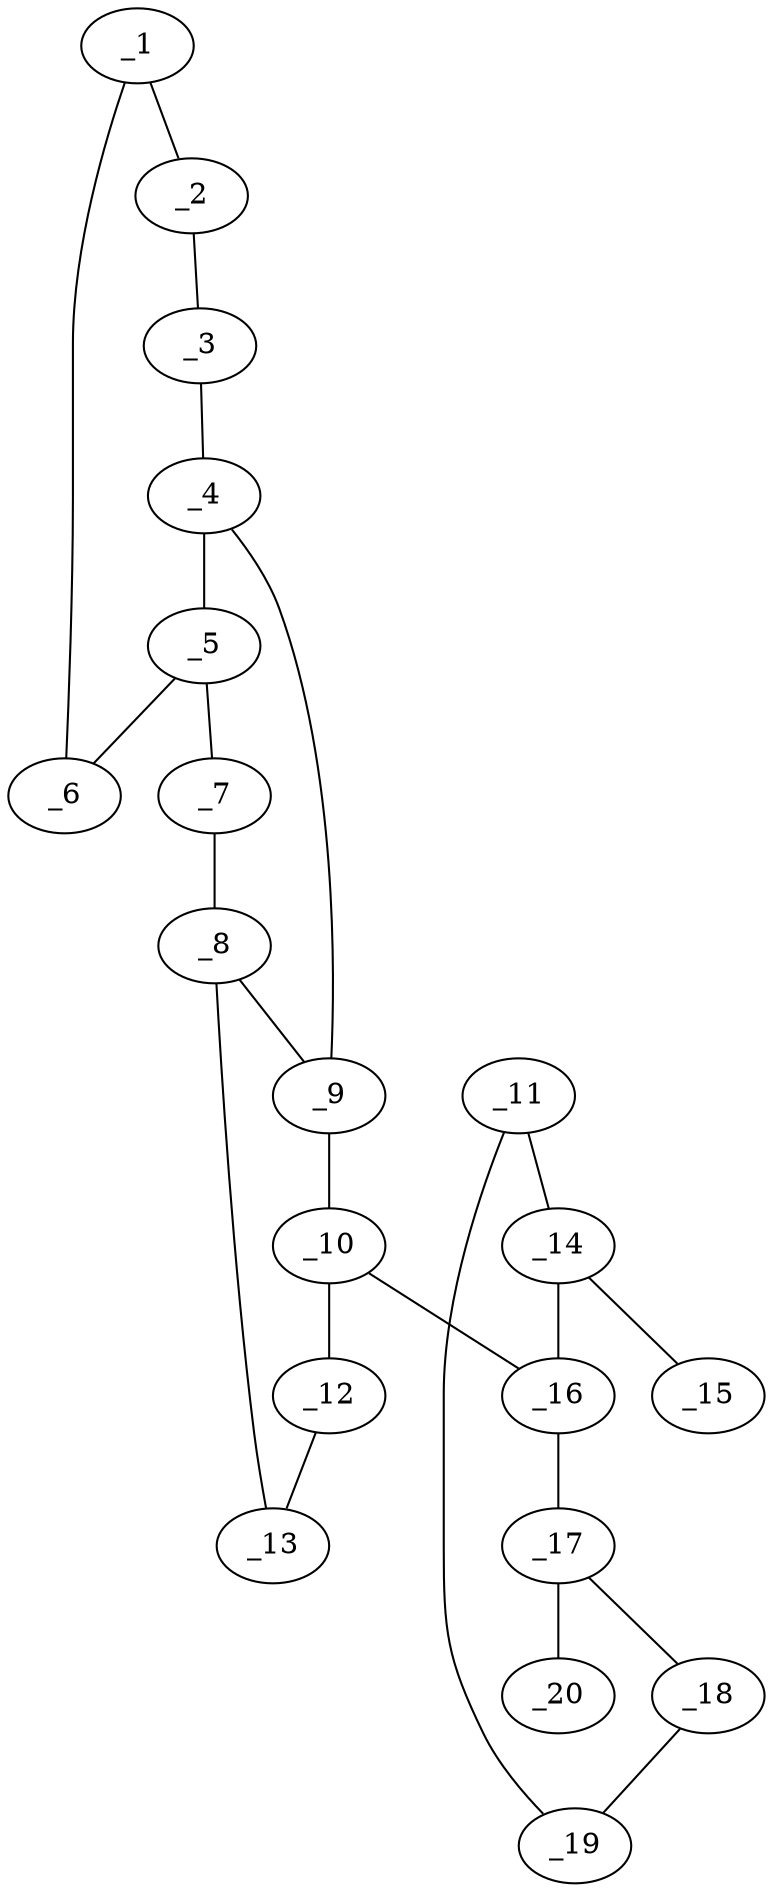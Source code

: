 graph molid625487 {
	_1	 [charge=0,
		chem=1,
		symbol="C  ",
		x="2.309",
		y="2.6744"];
	_2	 [charge=0,
		chem=1,
		symbol="C  ",
		x=2,
		y="1.7233"];
	_1 -- _2	 [valence=1];
	_6	 [charge=0,
		chem=1,
		symbol="C  ",
		x="3.2872",
		y="2.8823"];
	_1 -- _6	 [valence=2];
	_3	 [charge=0,
		chem=1,
		symbol="C  ",
		x="2.6691",
		y="0.9802"];
	_2 -- _3	 [valence=2];
	_4	 [charge=0,
		chem=1,
		symbol="C  ",
		x="3.6473",
		y="1.1881"];
	_3 -- _4	 [valence=1];
	_5	 [charge=0,
		chem=1,
		symbol="C  ",
		x="3.9563",
		y="2.1392"];
	_4 -- _5	 [valence=2];
	_9	 [charge=0,
		chem=4,
		symbol="N  ",
		x="4.4563",
		y="0.6003"];
	_4 -- _9	 [valence=1];
	_5 -- _6	 [valence=1];
	_7	 [charge=0,
		chem=4,
		symbol="N  ",
		x="4.9563",
		y="2.1392"];
	_5 -- _7	 [valence=1];
	_8	 [charge=0,
		chem=1,
		symbol="C  ",
		x="5.2653",
		y="1.1881"];
	_7 -- _8	 [valence=2];
	_8 -- _9	 [valence=1];
	_13	 [charge=0,
		chem=1,
		symbol="C  ",
		x="6.0743",
		y="0.6003"];
	_8 -- _13	 [valence=1];
	_10	 [charge=0,
		chem=1,
		symbol="C  ",
		x="4.7653",
		y="-0.3507"];
	_9 -- _10	 [valence=1];
	_12	 [charge=0,
		chem=5,
		symbol="S  ",
		x="5.7653",
		y="-0.3507"];
	_10 -- _12	 [valence=1];
	_16	 [charge=0,
		chem=1,
		symbol="C  ",
		x="4.1775",
		y="-1.1597"];
	_10 -- _16	 [valence=1];
	_11	 [charge=0,
		chem=1,
		symbol="C  ",
		x="3.9965",
		y="-2.8823"];
	_14	 [charge=0,
		chem=1,
		symbol="C  ",
		x="4.5843",
		y="-2.0733"];
	_11 -- _14	 [valence=2];
	_19	 [charge=0,
		chem=1,
		symbol="C  ",
		x="3.002",
		y="-2.7778"];
	_11 -- _19	 [valence=1];
	_12 -- _13	 [valence=1];
	_15	 [charge=0,
		chem=22,
		symbol="F  ",
		x="5.5788",
		y="-2.1778"];
	_14 -- _15	 [valence=1];
	_14 -- _16	 [valence=1];
	_17	 [charge=0,
		chem=1,
		symbol="C  ",
		x="3.183",
		y="-1.0552"];
	_16 -- _17	 [valence=2];
	_18	 [charge=0,
		chem=1,
		symbol="C  ",
		x="2.5952",
		y="-1.8642"];
	_17 -- _18	 [valence=1];
	_20	 [charge=0,
		chem=22,
		symbol="F  ",
		x="2.7763",
		y="-0.1417"];
	_17 -- _20	 [valence=1];
	_18 -- _19	 [valence=2];
}
